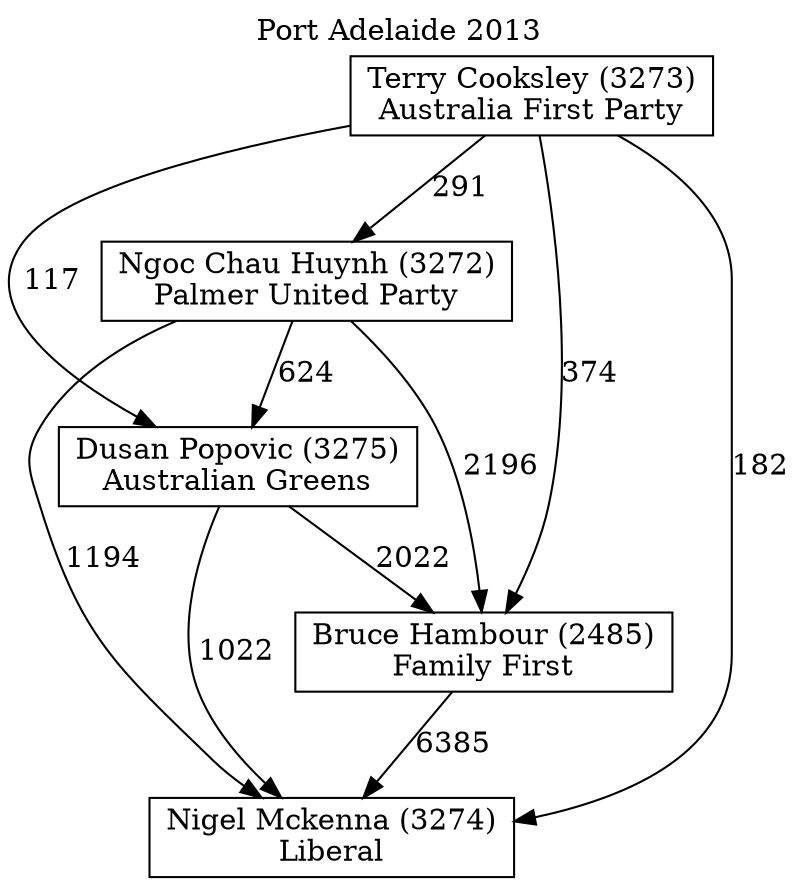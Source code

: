// House preference flow
digraph "Nigel Mckenna (3274)_Port Adelaide_2013" {
	graph [label="Port Adelaide 2013" labelloc=t mclimit=10]
	node [shape=box]
	"Nigel Mckenna (3274)" [label="Nigel Mckenna (3274)
Liberal"]
	"Bruce Hambour (2485)" [label="Bruce Hambour (2485)
Family First"]
	"Dusan Popovic (3275)" [label="Dusan Popovic (3275)
Australian Greens"]
	"Ngoc Chau Huynh (3272)" [label="Ngoc Chau Huynh (3272)
Palmer United Party"]
	"Terry Cooksley (3273)" [label="Terry Cooksley (3273)
Australia First Party"]
	"Bruce Hambour (2485)" -> "Nigel Mckenna (3274)" [label=6385]
	"Dusan Popovic (3275)" -> "Bruce Hambour (2485)" [label=2022]
	"Ngoc Chau Huynh (3272)" -> "Dusan Popovic (3275)" [label=624]
	"Terry Cooksley (3273)" -> "Ngoc Chau Huynh (3272)" [label=291]
	"Dusan Popovic (3275)" -> "Nigel Mckenna (3274)" [label=1022]
	"Ngoc Chau Huynh (3272)" -> "Nigel Mckenna (3274)" [label=1194]
	"Terry Cooksley (3273)" -> "Nigel Mckenna (3274)" [label=182]
	"Terry Cooksley (3273)" -> "Dusan Popovic (3275)" [label=117]
	"Ngoc Chau Huynh (3272)" -> "Bruce Hambour (2485)" [label=2196]
	"Terry Cooksley (3273)" -> "Bruce Hambour (2485)" [label=374]
}
